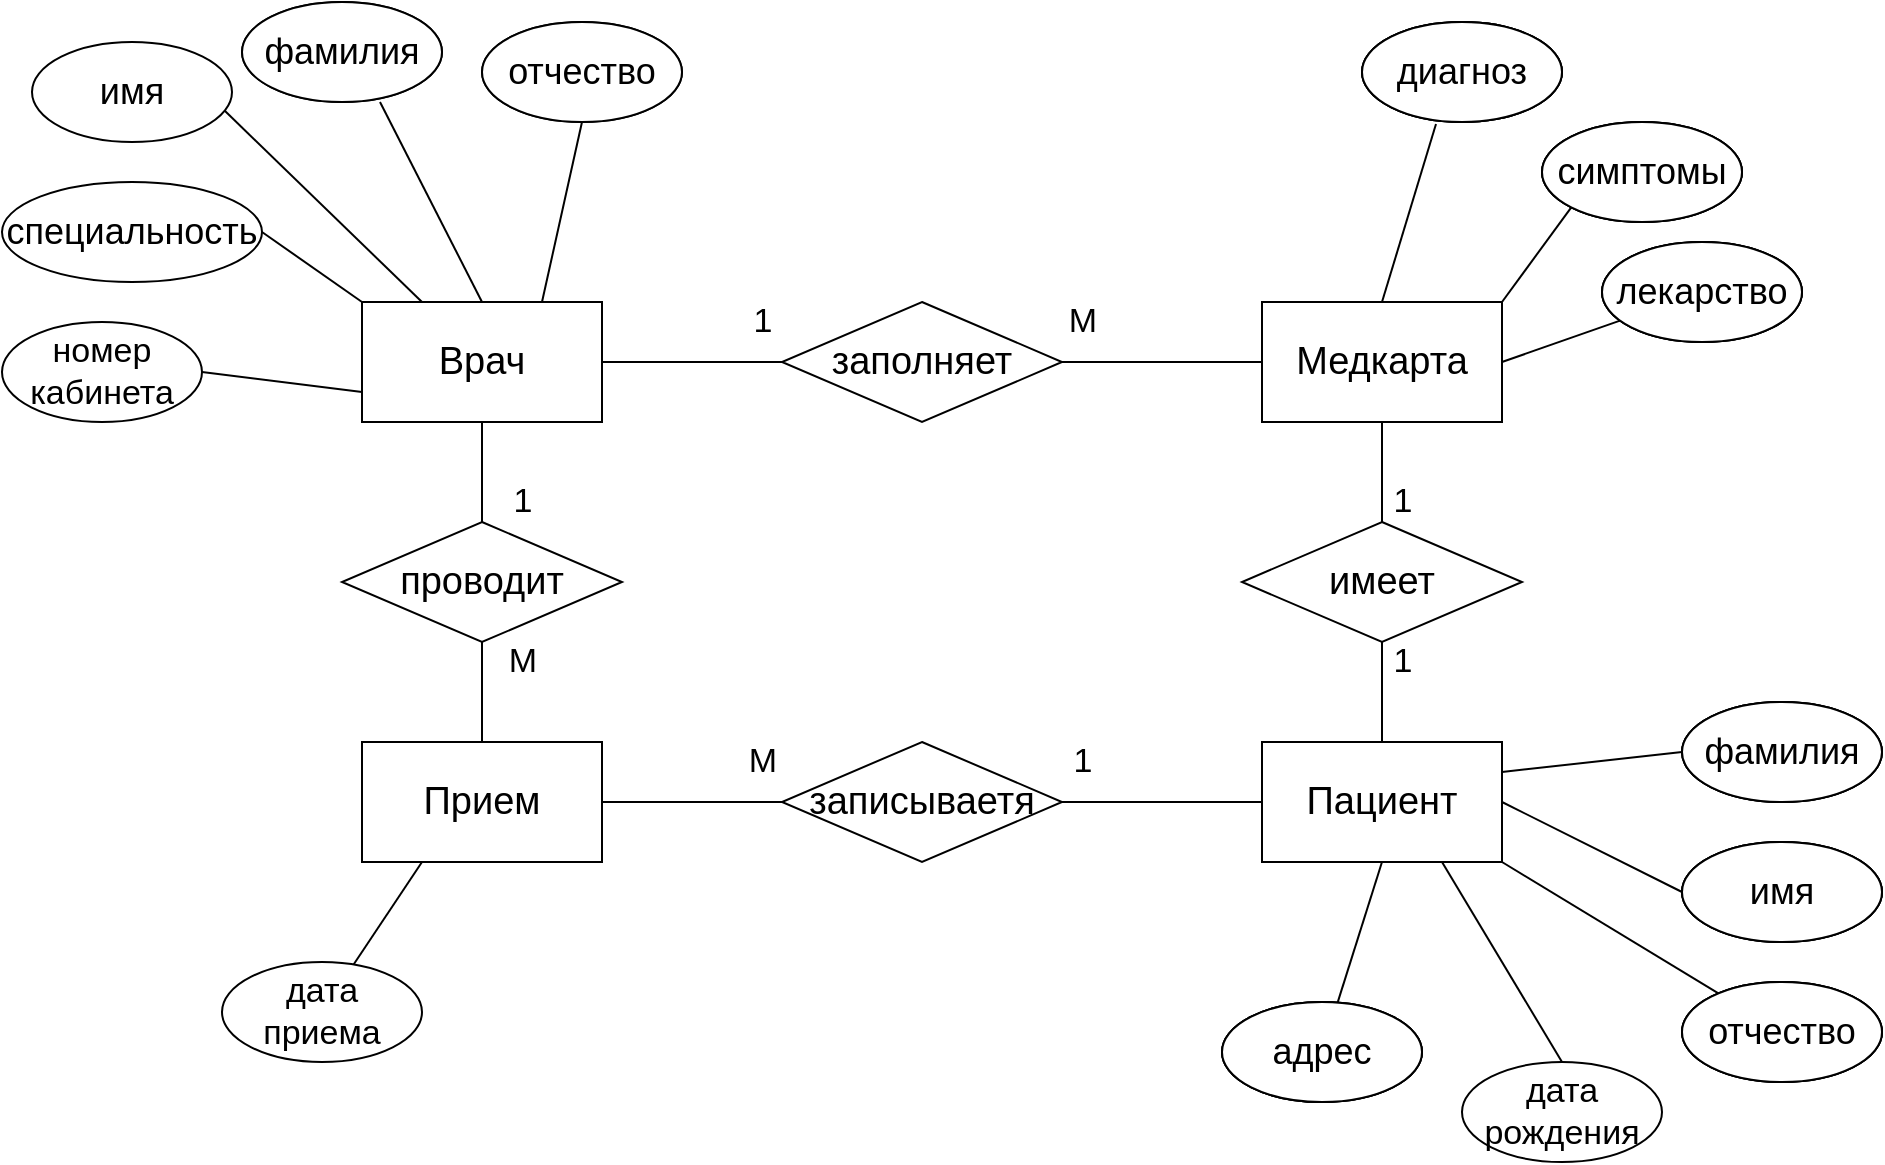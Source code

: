 <mxfile version="19.0.3" type="github">
  <diagram id="A-bD-lrb0nkUmP1ru2k7" name="Page-1">
    <mxGraphModel dx="1944" dy="2178" grid="1" gridSize="10" guides="1" tooltips="1" connect="1" arrows="1" fold="1" page="1" pageScale="1" pageWidth="827" pageHeight="1169" math="0" shadow="0">
      <root>
        <mxCell id="0" />
        <mxCell id="1" parent="0" />
        <mxCell id="VRgXYeL4SBqcp2DiVpUN-22" style="rounded=0;orthogonalLoop=1;jettySize=auto;html=1;exitX=0;exitY=0.75;exitDx=0;exitDy=0;entryX=1;entryY=0.5;entryDx=0;entryDy=0;fontSize=17;endArrow=none;endFill=0;" edge="1" parent="1" source="VRgXYeL4SBqcp2DiVpUN-1" target="VRgXYeL4SBqcp2DiVpUN-20">
          <mxGeometry relative="1" as="geometry" />
        </mxCell>
        <mxCell id="VRgXYeL4SBqcp2DiVpUN-23" style="edgeStyle=none;rounded=0;orthogonalLoop=1;jettySize=auto;html=1;exitX=0;exitY=0;exitDx=0;exitDy=0;entryX=1;entryY=0.5;entryDx=0;entryDy=0;fontSize=17;endArrow=none;endFill=0;" edge="1" parent="1" source="VRgXYeL4SBqcp2DiVpUN-1" target="VRgXYeL4SBqcp2DiVpUN-21">
          <mxGeometry relative="1" as="geometry" />
        </mxCell>
        <mxCell id="VRgXYeL4SBqcp2DiVpUN-24" style="edgeStyle=none;rounded=0;orthogonalLoop=1;jettySize=auto;html=1;exitX=0.25;exitY=0;exitDx=0;exitDy=0;entryX=0.96;entryY=0.68;entryDx=0;entryDy=0;entryPerimeter=0;fontSize=17;endArrow=none;endFill=0;" edge="1" parent="1" source="VRgXYeL4SBqcp2DiVpUN-1" target="VRgXYeL4SBqcp2DiVpUN-18">
          <mxGeometry relative="1" as="geometry" />
        </mxCell>
        <mxCell id="VRgXYeL4SBqcp2DiVpUN-25" style="edgeStyle=none;rounded=0;orthogonalLoop=1;jettySize=auto;html=1;exitX=0.5;exitY=0;exitDx=0;exitDy=0;entryX=0.69;entryY=1;entryDx=0;entryDy=0;entryPerimeter=0;fontSize=17;endArrow=none;endFill=0;" edge="1" parent="1" source="VRgXYeL4SBqcp2DiVpUN-1" target="VRgXYeL4SBqcp2DiVpUN-17">
          <mxGeometry relative="1" as="geometry" />
        </mxCell>
        <mxCell id="VRgXYeL4SBqcp2DiVpUN-26" style="edgeStyle=none;rounded=0;orthogonalLoop=1;jettySize=auto;html=1;exitX=0.75;exitY=0;exitDx=0;exitDy=0;entryX=0.5;entryY=1;entryDx=0;entryDy=0;fontSize=17;endArrow=none;endFill=0;" edge="1" parent="1" source="VRgXYeL4SBqcp2DiVpUN-1" target="VRgXYeL4SBqcp2DiVpUN-19">
          <mxGeometry relative="1" as="geometry" />
        </mxCell>
        <mxCell id="VRgXYeL4SBqcp2DiVpUN-1" value="&lt;font style=&quot;font-size: 19px;&quot;&gt;Врач&lt;/font&gt;" style="rounded=0;whiteSpace=wrap;html=1;fontSize=19;" vertex="1" parent="1">
          <mxGeometry x="90" y="120" width="120" height="60" as="geometry" />
        </mxCell>
        <mxCell id="VRgXYeL4SBqcp2DiVpUN-11" value="1" style="edgeStyle=orthogonalEdgeStyle;rounded=0;orthogonalLoop=1;jettySize=auto;html=1;exitX=0.5;exitY=1;exitDx=0;exitDy=0;fontSize=17;endArrow=none;endFill=0;" edge="1" parent="1" source="VRgXYeL4SBqcp2DiVpUN-2" target="VRgXYeL4SBqcp2DiVpUN-6">
          <mxGeometry x="0.6" y="10" relative="1" as="geometry">
            <mxPoint as="offset" />
          </mxGeometry>
        </mxCell>
        <mxCell id="VRgXYeL4SBqcp2DiVpUN-31" style="edgeStyle=none;rounded=0;orthogonalLoop=1;jettySize=auto;html=1;exitX=1;exitY=0.5;exitDx=0;exitDy=0;fontSize=17;endArrow=none;endFill=0;" edge="1" parent="1" source="VRgXYeL4SBqcp2DiVpUN-2" target="VRgXYeL4SBqcp2DiVpUN-30">
          <mxGeometry relative="1" as="geometry" />
        </mxCell>
        <mxCell id="VRgXYeL4SBqcp2DiVpUN-32" style="edgeStyle=none;rounded=0;orthogonalLoop=1;jettySize=auto;html=1;exitX=1;exitY=0;exitDx=0;exitDy=0;entryX=0;entryY=1;entryDx=0;entryDy=0;fontSize=17;endArrow=none;endFill=0;" edge="1" parent="1" source="VRgXYeL4SBqcp2DiVpUN-2" target="VRgXYeL4SBqcp2DiVpUN-29">
          <mxGeometry relative="1" as="geometry" />
        </mxCell>
        <mxCell id="VRgXYeL4SBqcp2DiVpUN-33" style="edgeStyle=none;rounded=0;orthogonalLoop=1;jettySize=auto;html=1;exitX=0.5;exitY=0;exitDx=0;exitDy=0;entryX=0.37;entryY=1.02;entryDx=0;entryDy=0;entryPerimeter=0;fontSize=17;endArrow=none;endFill=0;" edge="1" parent="1" source="VRgXYeL4SBqcp2DiVpUN-2" target="VRgXYeL4SBqcp2DiVpUN-28">
          <mxGeometry relative="1" as="geometry" />
        </mxCell>
        <mxCell id="VRgXYeL4SBqcp2DiVpUN-2" value="&lt;font style=&quot;font-size: 19px;&quot;&gt;Медкарта&lt;/font&gt;" style="rounded=0;whiteSpace=wrap;html=1;fontSize=19;" vertex="1" parent="1">
          <mxGeometry x="540" y="120" width="120" height="60" as="geometry" />
        </mxCell>
        <mxCell id="VRgXYeL4SBqcp2DiVpUN-13" value="1" style="edgeStyle=orthogonalEdgeStyle;rounded=0;orthogonalLoop=1;jettySize=auto;html=1;exitX=0;exitY=0.5;exitDx=0;exitDy=0;entryX=1;entryY=0.5;entryDx=0;entryDy=0;fontSize=17;endArrow=none;endFill=0;" edge="1" parent="1" source="VRgXYeL4SBqcp2DiVpUN-3" target="VRgXYeL4SBqcp2DiVpUN-7">
          <mxGeometry x="0.8" y="-20" relative="1" as="geometry">
            <mxPoint as="offset" />
          </mxGeometry>
        </mxCell>
        <mxCell id="VRgXYeL4SBqcp2DiVpUN-39" style="edgeStyle=none;rounded=0;orthogonalLoop=1;jettySize=auto;html=1;exitX=1;exitY=0.25;exitDx=0;exitDy=0;entryX=0;entryY=0.5;entryDx=0;entryDy=0;fontSize=17;endArrow=none;endFill=0;" edge="1" parent="1" source="VRgXYeL4SBqcp2DiVpUN-3" target="VRgXYeL4SBqcp2DiVpUN-34">
          <mxGeometry relative="1" as="geometry" />
        </mxCell>
        <mxCell id="VRgXYeL4SBqcp2DiVpUN-40" style="edgeStyle=none;rounded=0;orthogonalLoop=1;jettySize=auto;html=1;exitX=1;exitY=0.5;exitDx=0;exitDy=0;entryX=0;entryY=0.5;entryDx=0;entryDy=0;fontSize=17;endArrow=none;endFill=0;" edge="1" parent="1" source="VRgXYeL4SBqcp2DiVpUN-3" target="VRgXYeL4SBqcp2DiVpUN-35">
          <mxGeometry relative="1" as="geometry" />
        </mxCell>
        <mxCell id="VRgXYeL4SBqcp2DiVpUN-41" style="edgeStyle=none;rounded=0;orthogonalLoop=1;jettySize=auto;html=1;exitX=1;exitY=1;exitDx=0;exitDy=0;fontSize=17;endArrow=none;endFill=0;" edge="1" parent="1" source="VRgXYeL4SBqcp2DiVpUN-3" target="VRgXYeL4SBqcp2DiVpUN-36">
          <mxGeometry relative="1" as="geometry" />
        </mxCell>
        <mxCell id="VRgXYeL4SBqcp2DiVpUN-42" style="edgeStyle=none;rounded=0;orthogonalLoop=1;jettySize=auto;html=1;exitX=0.75;exitY=1;exitDx=0;exitDy=0;entryX=0.5;entryY=0;entryDx=0;entryDy=0;fontSize=17;endArrow=none;endFill=0;" edge="1" parent="1" source="VRgXYeL4SBqcp2DiVpUN-3" target="VRgXYeL4SBqcp2DiVpUN-38">
          <mxGeometry relative="1" as="geometry" />
        </mxCell>
        <mxCell id="VRgXYeL4SBqcp2DiVpUN-43" style="edgeStyle=none;rounded=0;orthogonalLoop=1;jettySize=auto;html=1;exitX=0.5;exitY=1;exitDx=0;exitDy=0;fontSize=17;endArrow=none;endFill=0;" edge="1" parent="1" source="VRgXYeL4SBqcp2DiVpUN-3" target="VRgXYeL4SBqcp2DiVpUN-37">
          <mxGeometry relative="1" as="geometry" />
        </mxCell>
        <mxCell id="VRgXYeL4SBqcp2DiVpUN-3" value="&lt;font style=&quot;font-size: 19px;&quot;&gt;Пациент&lt;/font&gt;" style="rounded=0;whiteSpace=wrap;html=1;fontSize=19;" vertex="1" parent="1">
          <mxGeometry x="540" y="340" width="120" height="60" as="geometry" />
        </mxCell>
        <mxCell id="VRgXYeL4SBqcp2DiVpUN-15" value="M" style="edgeStyle=orthogonalEdgeStyle;rounded=0;orthogonalLoop=1;jettySize=auto;html=1;exitX=0.5;exitY=0;exitDx=0;exitDy=0;fontSize=17;endArrow=none;endFill=0;entryX=0.5;entryY=1;entryDx=0;entryDy=0;" edge="1" parent="1" source="VRgXYeL4SBqcp2DiVpUN-4" target="VRgXYeL4SBqcp2DiVpUN-8">
          <mxGeometry x="0.6" y="-20" relative="1" as="geometry">
            <mxPoint x="140" y="300" as="targetPoint" />
            <mxPoint as="offset" />
          </mxGeometry>
        </mxCell>
        <mxCell id="VRgXYeL4SBqcp2DiVpUN-46" style="edgeStyle=none;rounded=0;orthogonalLoop=1;jettySize=auto;html=1;exitX=0.25;exitY=1;exitDx=0;exitDy=0;fontSize=17;endArrow=none;endFill=0;" edge="1" parent="1" source="VRgXYeL4SBqcp2DiVpUN-4" target="VRgXYeL4SBqcp2DiVpUN-44">
          <mxGeometry relative="1" as="geometry" />
        </mxCell>
        <mxCell id="VRgXYeL4SBqcp2DiVpUN-4" value="&lt;font style=&quot;font-size: 19px;&quot;&gt;Прием&lt;/font&gt;" style="rounded=0;whiteSpace=wrap;html=1;fontSize=19;" vertex="1" parent="1">
          <mxGeometry x="90" y="340" width="120" height="60" as="geometry" />
        </mxCell>
        <mxCell id="VRgXYeL4SBqcp2DiVpUN-10" value="M" style="edgeStyle=orthogonalEdgeStyle;rounded=0;orthogonalLoop=1;jettySize=auto;html=1;exitX=1;exitY=0.5;exitDx=0;exitDy=0;entryX=0;entryY=0.5;entryDx=0;entryDy=0;fontSize=17;endArrow=none;endFill=0;" edge="1" parent="1" source="VRgXYeL4SBqcp2DiVpUN-5" target="VRgXYeL4SBqcp2DiVpUN-2">
          <mxGeometry x="-0.8" y="20" relative="1" as="geometry">
            <Array as="points">
              <mxPoint x="490" y="150" />
              <mxPoint x="490" y="150" />
            </Array>
            <mxPoint as="offset" />
          </mxGeometry>
        </mxCell>
        <mxCell id="VRgXYeL4SBqcp2DiVpUN-5" value="заполняет" style="rhombus;whiteSpace=wrap;html=1;fontSize=19;" vertex="1" parent="1">
          <mxGeometry x="300" y="120" width="140" height="60" as="geometry" />
        </mxCell>
        <mxCell id="VRgXYeL4SBqcp2DiVpUN-12" value="1" style="edgeStyle=orthogonalEdgeStyle;rounded=0;orthogonalLoop=1;jettySize=auto;html=1;exitX=0.5;exitY=1;exitDx=0;exitDy=0;entryX=0.5;entryY=0;entryDx=0;entryDy=0;fontSize=17;endArrow=none;endFill=0;" edge="1" parent="1" source="VRgXYeL4SBqcp2DiVpUN-6" target="VRgXYeL4SBqcp2DiVpUN-3">
          <mxGeometry x="-0.6" y="10" relative="1" as="geometry">
            <mxPoint as="offset" />
          </mxGeometry>
        </mxCell>
        <mxCell id="VRgXYeL4SBqcp2DiVpUN-6" value="имеет" style="rhombus;whiteSpace=wrap;html=1;fontSize=19;" vertex="1" parent="1">
          <mxGeometry x="530" y="230" width="140" height="60" as="geometry" />
        </mxCell>
        <mxCell id="VRgXYeL4SBqcp2DiVpUN-14" value="M" style="edgeStyle=orthogonalEdgeStyle;rounded=0;orthogonalLoop=1;jettySize=auto;html=1;exitX=0;exitY=0.5;exitDx=0;exitDy=0;entryX=1;entryY=0.5;entryDx=0;entryDy=0;fontSize=17;endArrow=none;endFill=0;" edge="1" parent="1" source="VRgXYeL4SBqcp2DiVpUN-7" target="VRgXYeL4SBqcp2DiVpUN-4">
          <mxGeometry x="-0.778" y="-20" relative="1" as="geometry">
            <mxPoint as="offset" />
          </mxGeometry>
        </mxCell>
        <mxCell id="VRgXYeL4SBqcp2DiVpUN-7" value="записываетя" style="rhombus;whiteSpace=wrap;html=1;fontSize=19;" vertex="1" parent="1">
          <mxGeometry x="300" y="340" width="140" height="60" as="geometry" />
        </mxCell>
        <mxCell id="VRgXYeL4SBqcp2DiVpUN-16" value="1" style="edgeStyle=orthogonalEdgeStyle;rounded=0;orthogonalLoop=1;jettySize=auto;html=1;exitX=0.5;exitY=0;exitDx=0;exitDy=0;entryX=0.5;entryY=1;entryDx=0;entryDy=0;fontSize=17;endArrow=none;endFill=0;" edge="1" parent="1" source="VRgXYeL4SBqcp2DiVpUN-8" target="VRgXYeL4SBqcp2DiVpUN-1">
          <mxGeometry x="-0.6" y="-20" relative="1" as="geometry">
            <mxPoint as="offset" />
          </mxGeometry>
        </mxCell>
        <mxCell id="VRgXYeL4SBqcp2DiVpUN-8" value="&lt;font style=&quot;font-size: 19px;&quot;&gt;проводит&lt;/font&gt;" style="rhombus;whiteSpace=wrap;html=1;fontSize=19;" vertex="1" parent="1">
          <mxGeometry x="80" y="230" width="140" height="60" as="geometry" />
        </mxCell>
        <mxCell id="VRgXYeL4SBqcp2DiVpUN-9" value="1" style="endArrow=none;html=1;rounded=0;fontSize=17;exitX=1;exitY=0.5;exitDx=0;exitDy=0;entryX=0;entryY=0.5;entryDx=0;entryDy=0;" edge="1" parent="1" source="VRgXYeL4SBqcp2DiVpUN-1" target="VRgXYeL4SBqcp2DiVpUN-5">
          <mxGeometry x="0.778" y="20" width="50" height="50" relative="1" as="geometry">
            <mxPoint x="280" y="280" as="sourcePoint" />
            <mxPoint x="330" y="230" as="targetPoint" />
            <Array as="points">
              <mxPoint x="270" y="150" />
            </Array>
            <mxPoint as="offset" />
          </mxGeometry>
        </mxCell>
        <mxCell id="VRgXYeL4SBqcp2DiVpUN-17" value="фамилия" style="ellipse;whiteSpace=wrap;html=1;fontSize=17;" vertex="1" parent="1">
          <mxGeometry x="30" y="-30" width="100" height="50" as="geometry" />
        </mxCell>
        <mxCell id="VRgXYeL4SBqcp2DiVpUN-18" value="имя" style="ellipse;whiteSpace=wrap;html=1;fontSize=18;" vertex="1" parent="1">
          <mxGeometry x="-75" y="-10" width="100" height="50" as="geometry" />
        </mxCell>
        <mxCell id="VRgXYeL4SBqcp2DiVpUN-19" value="отчество" style="ellipse;whiteSpace=wrap;html=1;fontSize=17;" vertex="1" parent="1">
          <mxGeometry x="150" y="-20" width="100" height="50" as="geometry" />
        </mxCell>
        <mxCell id="VRgXYeL4SBqcp2DiVpUN-20" value="номер кабинета" style="ellipse;whiteSpace=wrap;html=1;fontSize=17;" vertex="1" parent="1">
          <mxGeometry x="-90" y="130" width="100" height="50" as="geometry" />
        </mxCell>
        <mxCell id="VRgXYeL4SBqcp2DiVpUN-21" value="специальность" style="ellipse;whiteSpace=wrap;html=1;fontSize=18;" vertex="1" parent="1">
          <mxGeometry x="-90" y="60" width="130" height="50" as="geometry" />
        </mxCell>
        <mxCell id="VRgXYeL4SBqcp2DiVpUN-28" value="диагноз" style="ellipse;whiteSpace=wrap;html=1;fontSize=17;" vertex="1" parent="1">
          <mxGeometry x="590" y="-20" width="100" height="50" as="geometry" />
        </mxCell>
        <mxCell id="VRgXYeL4SBqcp2DiVpUN-29" value="симптомы" style="ellipse;whiteSpace=wrap;html=1;fontSize=17;" vertex="1" parent="1">
          <mxGeometry x="680" y="30" width="100" height="50" as="geometry" />
        </mxCell>
        <mxCell id="VRgXYeL4SBqcp2DiVpUN-30" value="лекарство" style="ellipse;whiteSpace=wrap;html=1;fontSize=17;" vertex="1" parent="1">
          <mxGeometry x="710" y="90" width="100" height="50" as="geometry" />
        </mxCell>
        <mxCell id="VRgXYeL4SBqcp2DiVpUN-34" value="фамилия" style="ellipse;whiteSpace=wrap;html=1;fontSize=17;" vertex="1" parent="1">
          <mxGeometry x="750" y="320" width="100" height="50" as="geometry" />
        </mxCell>
        <mxCell id="VRgXYeL4SBqcp2DiVpUN-35" value="имя" style="ellipse;whiteSpace=wrap;html=1;fontSize=17;" vertex="1" parent="1">
          <mxGeometry x="750" y="390" width="100" height="50" as="geometry" />
        </mxCell>
        <mxCell id="VRgXYeL4SBqcp2DiVpUN-36" value="отчество" style="ellipse;whiteSpace=wrap;html=1;fontSize=17;" vertex="1" parent="1">
          <mxGeometry x="750" y="460" width="100" height="50" as="geometry" />
        </mxCell>
        <mxCell id="VRgXYeL4SBqcp2DiVpUN-37" value="адрес" style="ellipse;whiteSpace=wrap;html=1;fontSize=17;" vertex="1" parent="1">
          <mxGeometry x="520" y="470" width="100" height="50" as="geometry" />
        </mxCell>
        <mxCell id="VRgXYeL4SBqcp2DiVpUN-38" value="дата рождения" style="ellipse;whiteSpace=wrap;html=1;fontSize=17;" vertex="1" parent="1">
          <mxGeometry x="640" y="500" width="100" height="50" as="geometry" />
        </mxCell>
        <mxCell id="VRgXYeL4SBqcp2DiVpUN-44" value="дата приема" style="ellipse;whiteSpace=wrap;html=1;fontSize=17;" vertex="1" parent="1">
          <mxGeometry x="20" y="450" width="100" height="50" as="geometry" />
        </mxCell>
        <mxCell id="VRgXYeL4SBqcp2DiVpUN-47" value="фамилия" style="ellipse;whiteSpace=wrap;html=1;fontSize=17;" vertex="1" parent="1">
          <mxGeometry x="750" y="320" width="100" height="50" as="geometry" />
        </mxCell>
        <mxCell id="VRgXYeL4SBqcp2DiVpUN-48" value="имя" style="ellipse;whiteSpace=wrap;html=1;fontSize=17;" vertex="1" parent="1">
          <mxGeometry x="750" y="390" width="100" height="50" as="geometry" />
        </mxCell>
        <mxCell id="VRgXYeL4SBqcp2DiVpUN-49" value="отчество" style="ellipse;whiteSpace=wrap;html=1;fontSize=17;" vertex="1" parent="1">
          <mxGeometry x="750" y="460" width="100" height="50" as="geometry" />
        </mxCell>
        <mxCell id="VRgXYeL4SBqcp2DiVpUN-50" value="адрес" style="ellipse;whiteSpace=wrap;html=1;fontSize=17;" vertex="1" parent="1">
          <mxGeometry x="520" y="470" width="100" height="50" as="geometry" />
        </mxCell>
        <mxCell id="VRgXYeL4SBqcp2DiVpUN-51" value="лекарство" style="ellipse;whiteSpace=wrap;html=1;fontSize=17;" vertex="1" parent="1">
          <mxGeometry x="710" y="90" width="100" height="50" as="geometry" />
        </mxCell>
        <mxCell id="VRgXYeL4SBqcp2DiVpUN-52" value="симптомы" style="ellipse;whiteSpace=wrap;html=1;fontSize=17;" vertex="1" parent="1">
          <mxGeometry x="680" y="30" width="100" height="50" as="geometry" />
        </mxCell>
        <mxCell id="VRgXYeL4SBqcp2DiVpUN-53" value="диагноз" style="ellipse;whiteSpace=wrap;html=1;fontSize=17;" vertex="1" parent="1">
          <mxGeometry x="590" y="-20" width="100" height="50" as="geometry" />
        </mxCell>
        <mxCell id="VRgXYeL4SBqcp2DiVpUN-54" value="фамилия" style="ellipse;whiteSpace=wrap;html=1;fontSize=18;" vertex="1" parent="1">
          <mxGeometry x="750" y="320" width="100" height="50" as="geometry" />
        </mxCell>
        <mxCell id="VRgXYeL4SBqcp2DiVpUN-55" value="имя" style="ellipse;whiteSpace=wrap;html=1;fontSize=18;" vertex="1" parent="1">
          <mxGeometry x="750" y="390" width="100" height="50" as="geometry" />
        </mxCell>
        <mxCell id="VRgXYeL4SBqcp2DiVpUN-56" value="отчество" style="ellipse;whiteSpace=wrap;html=1;fontSize=18;" vertex="1" parent="1">
          <mxGeometry x="750" y="460" width="100" height="50" as="geometry" />
        </mxCell>
        <mxCell id="VRgXYeL4SBqcp2DiVpUN-57" value="адрес" style="ellipse;whiteSpace=wrap;html=1;fontSize=18;" vertex="1" parent="1">
          <mxGeometry x="520" y="470" width="100" height="50" as="geometry" />
        </mxCell>
        <mxCell id="VRgXYeL4SBqcp2DiVpUN-58" value="лекарство" style="ellipse;whiteSpace=wrap;html=1;fontSize=18;" vertex="1" parent="1">
          <mxGeometry x="710" y="90" width="100" height="50" as="geometry" />
        </mxCell>
        <mxCell id="VRgXYeL4SBqcp2DiVpUN-59" value="симптомы" style="ellipse;whiteSpace=wrap;html=1;fontSize=18;" vertex="1" parent="1">
          <mxGeometry x="680" y="30" width="100" height="50" as="geometry" />
        </mxCell>
        <mxCell id="VRgXYeL4SBqcp2DiVpUN-60" value="диагноз" style="ellipse;whiteSpace=wrap;html=1;fontSize=18;" vertex="1" parent="1">
          <mxGeometry x="590" y="-20" width="100" height="50" as="geometry" />
        </mxCell>
        <mxCell id="VRgXYeL4SBqcp2DiVpUN-61" value="фамилия" style="ellipse;whiteSpace=wrap;html=1;fontSize=18;" vertex="1" parent="1">
          <mxGeometry x="30" y="-30" width="100" height="50" as="geometry" />
        </mxCell>
        <mxCell id="VRgXYeL4SBqcp2DiVpUN-62" value="отчество" style="ellipse;whiteSpace=wrap;html=1;fontSize=18;" vertex="1" parent="1">
          <mxGeometry x="150" y="-20" width="100" height="50" as="geometry" />
        </mxCell>
      </root>
    </mxGraphModel>
  </diagram>
</mxfile>
